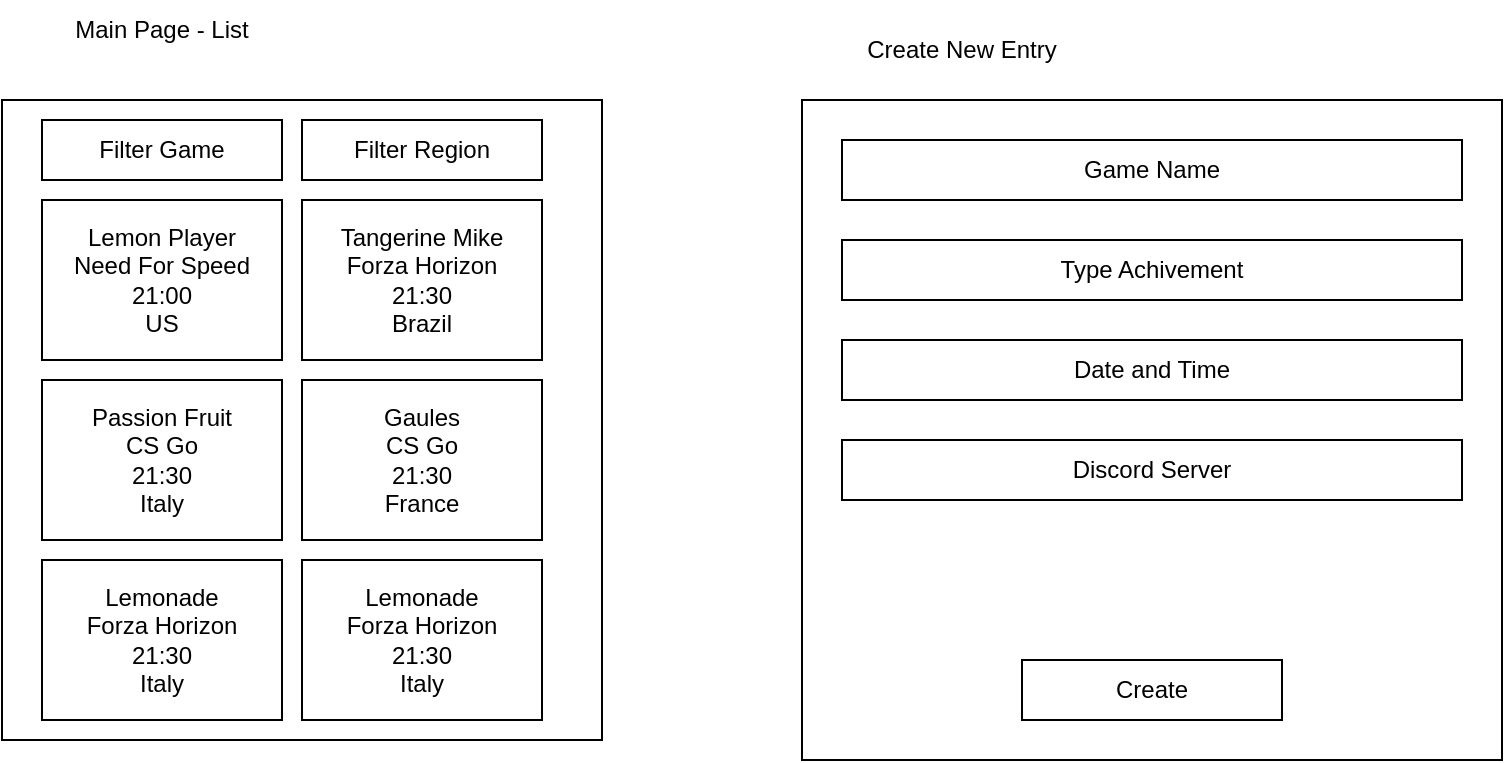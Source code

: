 <mxfile version="20.8.5" type="github">
  <diagram id="JSomX8vdU5MUfrDyIj9W" name="Page-1">
    <mxGraphModel dx="1434" dy="764" grid="1" gridSize="10" guides="1" tooltips="1" connect="1" arrows="1" fold="1" page="1" pageScale="1" pageWidth="850" pageHeight="1100" math="0" shadow="0">
      <root>
        <mxCell id="0" />
        <mxCell id="1" parent="0" />
        <mxCell id="WdYLA3FG4oNDwsRb22hL-1" value="" style="rounded=0;whiteSpace=wrap;html=1;" parent="1" vertex="1">
          <mxGeometry x="450" y="90" width="350" height="330" as="geometry" />
        </mxCell>
        <mxCell id="WdYLA3FG4oNDwsRb22hL-2" value="Game Name" style="rounded=0;whiteSpace=wrap;html=1;" parent="1" vertex="1">
          <mxGeometry x="470" y="110" width="310" height="30" as="geometry" />
        </mxCell>
        <mxCell id="WdYLA3FG4oNDwsRb22hL-3" value="Type Achivement" style="rounded=0;whiteSpace=wrap;html=1;" parent="1" vertex="1">
          <mxGeometry x="470" y="160" width="310" height="30" as="geometry" />
        </mxCell>
        <mxCell id="WdYLA3FG4oNDwsRb22hL-4" value="Date and Time" style="rounded=0;whiteSpace=wrap;html=1;" parent="1" vertex="1">
          <mxGeometry x="470" y="210" width="310" height="30" as="geometry" />
        </mxCell>
        <mxCell id="WdYLA3FG4oNDwsRb22hL-5" value="Discord Server" style="rounded=0;whiteSpace=wrap;html=1;" parent="1" vertex="1">
          <mxGeometry x="470" y="260" width="310" height="30" as="geometry" />
        </mxCell>
        <mxCell id="WdYLA3FG4oNDwsRb22hL-6" value="Create" style="rounded=0;whiteSpace=wrap;html=1;" parent="1" vertex="1">
          <mxGeometry x="560" y="370" width="130" height="30" as="geometry" />
        </mxCell>
        <mxCell id="WdYLA3FG4oNDwsRb22hL-7" value="" style="rounded=0;whiteSpace=wrap;html=1;" parent="1" vertex="1">
          <mxGeometry x="50" y="90" width="300" height="320" as="geometry" />
        </mxCell>
        <mxCell id="WdYLA3FG4oNDwsRb22hL-8" value="Lemon Player&lt;br&gt;Need For Speed&lt;br&gt;21:00&lt;br&gt;US" style="rounded=0;whiteSpace=wrap;html=1;" parent="1" vertex="1">
          <mxGeometry x="70" y="140" width="120" height="80" as="geometry" />
        </mxCell>
        <mxCell id="WdYLA3FG4oNDwsRb22hL-9" value="Tangerine Mike&lt;br&gt;Forza Horizon&lt;br&gt;21:30&lt;br&gt;Brazil" style="rounded=0;whiteSpace=wrap;html=1;" parent="1" vertex="1">
          <mxGeometry x="200" y="140" width="120" height="80" as="geometry" />
        </mxCell>
        <mxCell id="WdYLA3FG4oNDwsRb22hL-10" value="Passion Fruit&lt;br&gt;CS Go&lt;br&gt;21:30&lt;br&gt;Italy" style="rounded=0;whiteSpace=wrap;html=1;" parent="1" vertex="1">
          <mxGeometry x="70" y="230" width="120" height="80" as="geometry" />
        </mxCell>
        <mxCell id="WdYLA3FG4oNDwsRb22hL-11" value="Gaules&lt;br&gt;CS Go&lt;br&gt;21:30&lt;br&gt;France" style="rounded=0;whiteSpace=wrap;html=1;" parent="1" vertex="1">
          <mxGeometry x="200" y="230" width="120" height="80" as="geometry" />
        </mxCell>
        <mxCell id="WdYLA3FG4oNDwsRb22hL-12" value="Lemonade&lt;br&gt;Forza Horizon&lt;br&gt;21:30&lt;br&gt;Italy" style="rounded=0;whiteSpace=wrap;html=1;" parent="1" vertex="1">
          <mxGeometry x="70" y="320" width="120" height="80" as="geometry" />
        </mxCell>
        <mxCell id="WdYLA3FG4oNDwsRb22hL-14" value="Lemonade&lt;br&gt;Forza Horizon&lt;br&gt;21:30&lt;br&gt;Italy" style="rounded=0;whiteSpace=wrap;html=1;" parent="1" vertex="1">
          <mxGeometry x="200" y="320" width="120" height="80" as="geometry" />
        </mxCell>
        <mxCell id="WdYLA3FG4oNDwsRb22hL-15" value="Filter Game" style="rounded=0;whiteSpace=wrap;html=1;" parent="1" vertex="1">
          <mxGeometry x="70" y="100" width="120" height="30" as="geometry" />
        </mxCell>
        <mxCell id="WdYLA3FG4oNDwsRb22hL-16" value="Filter Region" style="rounded=0;whiteSpace=wrap;html=1;" parent="1" vertex="1">
          <mxGeometry x="200" y="100" width="120" height="30" as="geometry" />
        </mxCell>
        <mxCell id="Uzu6TQv-j8-bodLCAe8a-1" value="Create New Entry" style="text;html=1;strokeColor=none;fillColor=none;align=center;verticalAlign=middle;whiteSpace=wrap;rounded=0;" vertex="1" parent="1">
          <mxGeometry x="450" y="50" width="160" height="30" as="geometry" />
        </mxCell>
        <mxCell id="Uzu6TQv-j8-bodLCAe8a-2" value="Main Page - List" style="text;html=1;strokeColor=none;fillColor=none;align=center;verticalAlign=middle;whiteSpace=wrap;rounded=0;" vertex="1" parent="1">
          <mxGeometry x="50" y="40" width="160" height="30" as="geometry" />
        </mxCell>
      </root>
    </mxGraphModel>
  </diagram>
</mxfile>
